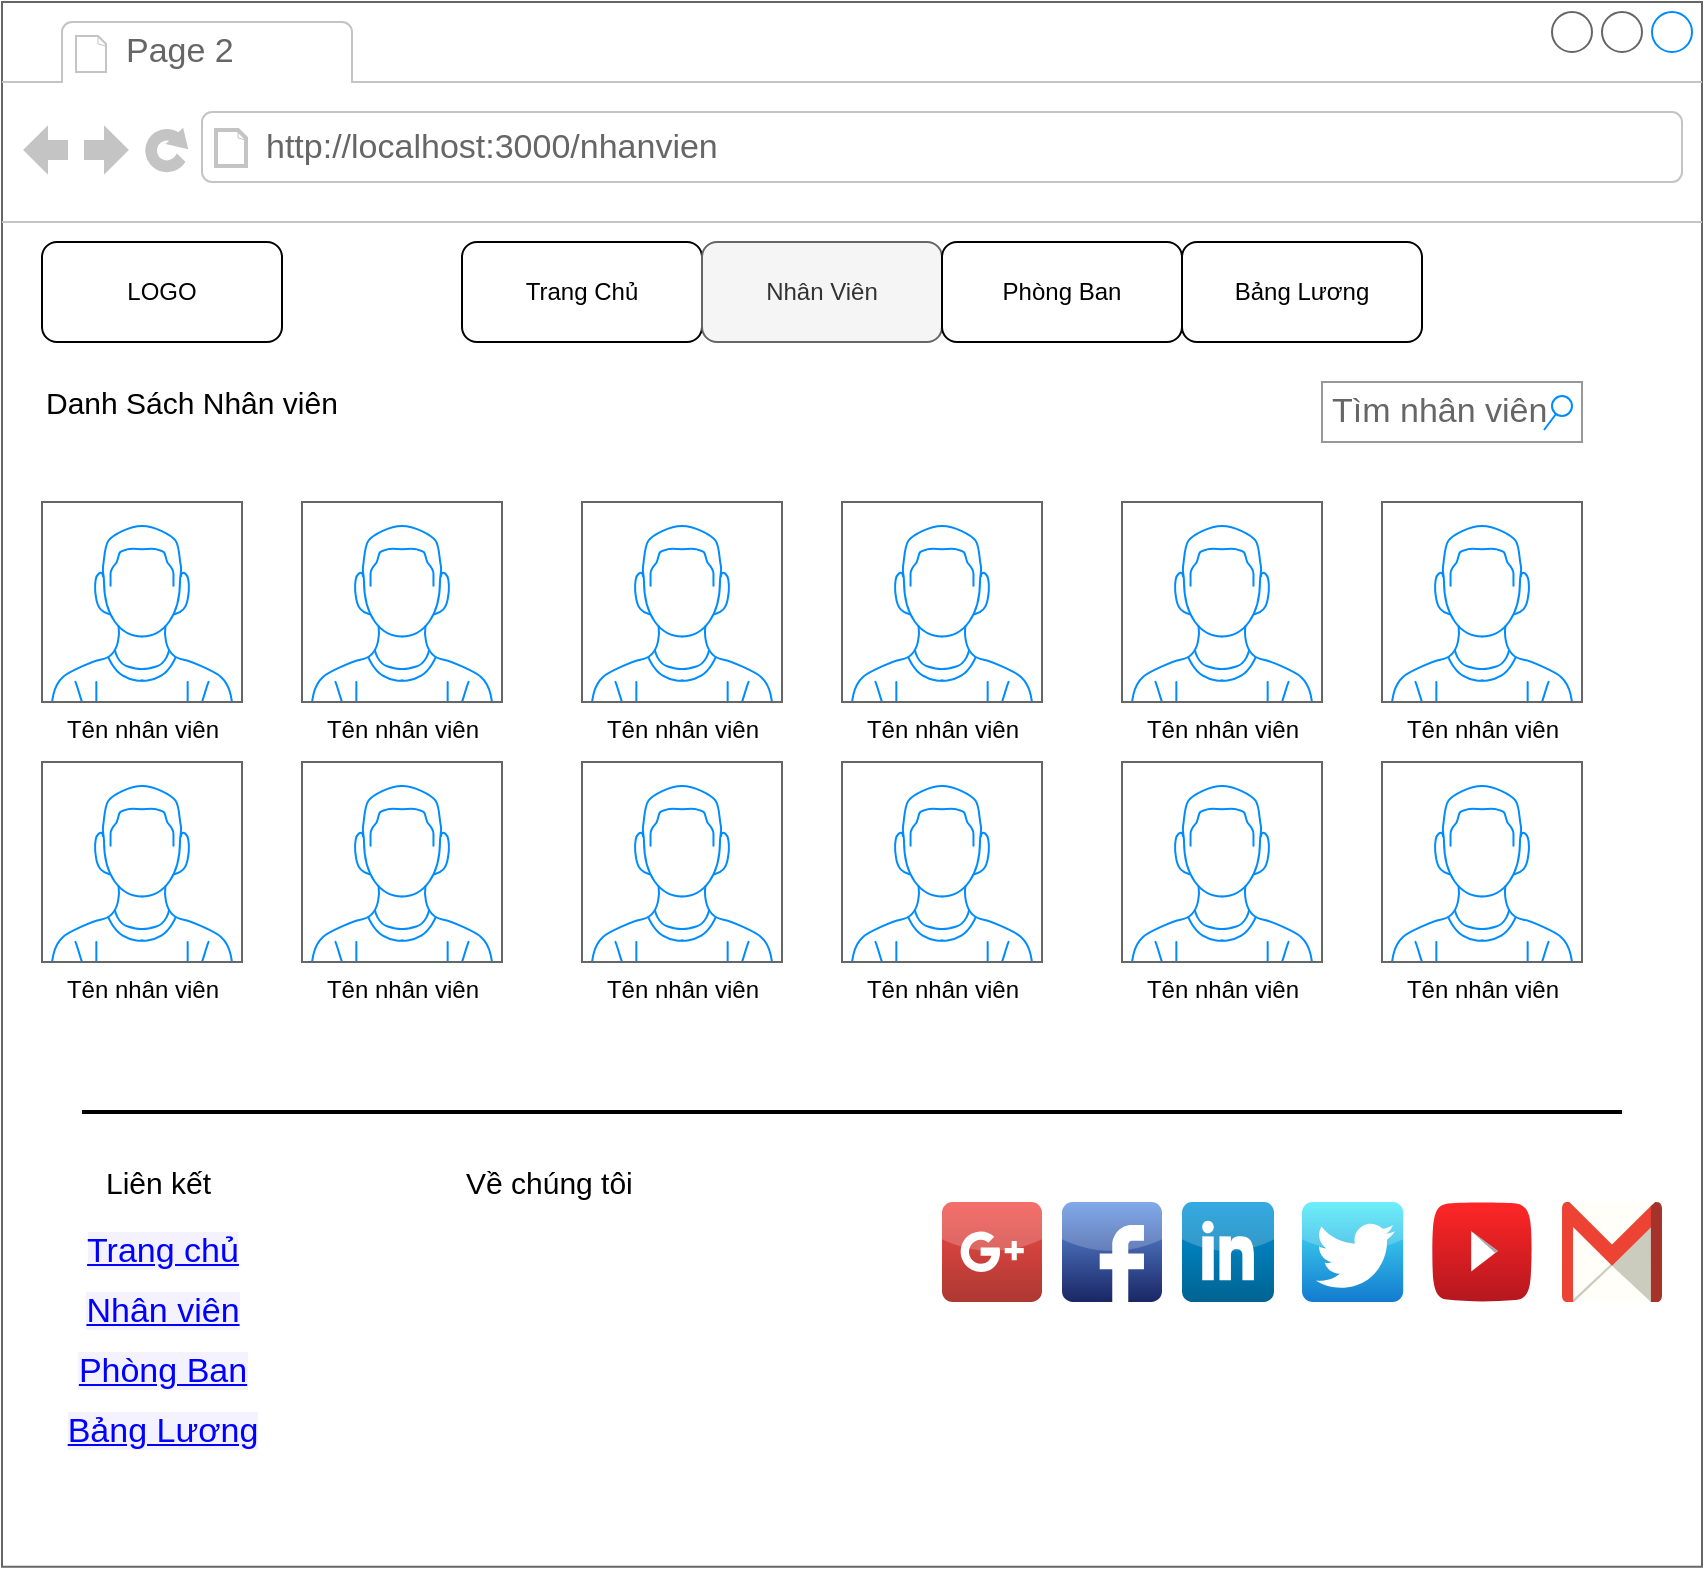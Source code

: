 <mxfile>
    <diagram id="uOpMOtsDTDhDNFPdI-n_" name="Page-1">
        <mxGraphModel dx="1204" dy="431" grid="1" gridSize="10" guides="1" tooltips="1" connect="1" arrows="1" fold="1" page="1" pageScale="1" pageWidth="850" pageHeight="1100" math="0" shadow="0">
            <root>
                <mxCell id="0"/>
                <mxCell id="1" parent="0"/>
                <mxCell id="3" value="" style="strokeWidth=1;shadow=0;dashed=0;align=center;html=1;shape=mxgraph.mockup.containers.browserWindow;rSize=0;strokeColor=#666666;strokeColor2=#008cff;strokeColor3=#c4c4c4;mainText=,;recursiveResize=0;" vertex="1" parent="1">
                    <mxGeometry x="10" y="50" width="850" height="782.4" as="geometry"/>
                </mxCell>
                <mxCell id="4" value="Page 2" style="strokeWidth=1;shadow=0;dashed=0;align=center;html=1;shape=mxgraph.mockup.containers.anchor;fontSize=17;fontColor=#666666;align=left;" vertex="1" parent="3">
                    <mxGeometry x="60" y="12" width="110" height="26" as="geometry"/>
                </mxCell>
                <mxCell id="5" value="http://localhost:3000/nhanvien" style="strokeWidth=1;shadow=0;dashed=0;align=center;html=1;shape=mxgraph.mockup.containers.anchor;rSize=0;fontSize=17;fontColor=#666666;align=left;" vertex="1" parent="3">
                    <mxGeometry x="130" y="60" width="250" height="26" as="geometry"/>
                </mxCell>
                <mxCell id="6" value="LOGO" style="rounded=1;whiteSpace=wrap;html=1;" vertex="1" parent="3">
                    <mxGeometry x="20" y="120" width="120" height="50" as="geometry"/>
                </mxCell>
                <mxCell id="7" value="Trang Chủ" style="rounded=1;whiteSpace=wrap;html=1;" vertex="1" parent="3">
                    <mxGeometry x="230" y="120" width="120" height="50" as="geometry"/>
                </mxCell>
                <mxCell id="9" value="Nhân Viên" style="rounded=1;whiteSpace=wrap;html=1;fillColor=#f5f5f5;fontColor=#333333;strokeColor=#666666;" vertex="1" parent="3">
                    <mxGeometry x="350" y="120" width="120" height="50" as="geometry"/>
                </mxCell>
                <mxCell id="8" value="Phòng Ban" style="rounded=1;whiteSpace=wrap;html=1;" vertex="1" parent="3">
                    <mxGeometry x="470" y="120" width="120" height="50" as="geometry"/>
                </mxCell>
                <mxCell id="10" value="Bảng Lương" style="rounded=1;whiteSpace=wrap;html=1;" vertex="1" parent="3">
                    <mxGeometry x="590" y="120" width="120" height="50" as="geometry"/>
                </mxCell>
                <mxCell id="18" value="Tên nhân viên" style="verticalLabelPosition=bottom;shadow=0;dashed=0;align=center;html=1;verticalAlign=top;strokeWidth=1;shape=mxgraph.mockup.containers.userMale;strokeColor=#666666;strokeColor2=#008cff;" vertex="1" parent="3">
                    <mxGeometry x="150" y="250" width="100" height="100" as="geometry"/>
                </mxCell>
                <mxCell id="24" value="Tên nhân viên" style="verticalLabelPosition=bottom;shadow=0;dashed=0;align=center;html=1;verticalAlign=top;strokeWidth=1;shape=mxgraph.mockup.containers.userMale;strokeColor=#666666;strokeColor2=#008cff;" vertex="1" parent="3">
                    <mxGeometry x="420" y="250" width="100" height="100" as="geometry"/>
                </mxCell>
                <mxCell id="23" value="Tên nhân viên" style="verticalLabelPosition=bottom;shadow=0;dashed=0;align=center;html=1;verticalAlign=top;strokeWidth=1;shape=mxgraph.mockup.containers.userMale;strokeColor=#666666;strokeColor2=#008cff;" vertex="1" parent="3">
                    <mxGeometry x="290" y="250" width="100" height="100" as="geometry"/>
                </mxCell>
                <mxCell id="22" value="Tên nhân viên" style="verticalLabelPosition=bottom;shadow=0;dashed=0;align=center;html=1;verticalAlign=top;strokeWidth=1;shape=mxgraph.mockup.containers.userMale;strokeColor=#666666;strokeColor2=#008cff;" vertex="1" parent="3">
                    <mxGeometry x="560" y="250" width="100" height="100" as="geometry"/>
                </mxCell>
                <mxCell id="21" value="Tên nhân viên" style="verticalLabelPosition=bottom;shadow=0;dashed=0;align=center;html=1;verticalAlign=top;strokeWidth=1;shape=mxgraph.mockup.containers.userMale;strokeColor=#666666;strokeColor2=#008cff;" vertex="1" parent="3">
                    <mxGeometry x="690" y="250" width="100" height="100" as="geometry"/>
                </mxCell>
                <mxCell id="20" value="Tên nhân viên" style="verticalLabelPosition=bottom;shadow=0;dashed=0;align=center;html=1;verticalAlign=top;strokeWidth=1;shape=mxgraph.mockup.containers.userMale;strokeColor=#666666;strokeColor2=#008cff;" vertex="1" parent="3">
                    <mxGeometry x="560" y="380" width="100" height="100" as="geometry"/>
                </mxCell>
                <mxCell id="19" value="Tên nhân viên" style="verticalLabelPosition=bottom;shadow=0;dashed=0;align=center;html=1;verticalAlign=top;strokeWidth=1;shape=mxgraph.mockup.containers.userMale;strokeColor=#666666;strokeColor2=#008cff;" vertex="1" parent="3">
                    <mxGeometry x="20" y="250" width="100" height="100" as="geometry"/>
                </mxCell>
                <mxCell id="28" value="Tên nhân viên" style="verticalLabelPosition=bottom;shadow=0;dashed=0;align=center;html=1;verticalAlign=top;strokeWidth=1;shape=mxgraph.mockup.containers.userMale;strokeColor=#666666;strokeColor2=#008cff;" vertex="1" parent="3">
                    <mxGeometry x="20" y="380" width="100" height="100" as="geometry"/>
                </mxCell>
                <mxCell id="27" value="Tên nhân viên" style="verticalLabelPosition=bottom;shadow=0;dashed=0;align=center;html=1;verticalAlign=top;strokeWidth=1;shape=mxgraph.mockup.containers.userMale;strokeColor=#666666;strokeColor2=#008cff;" vertex="1" parent="3">
                    <mxGeometry x="150" y="380" width="100" height="100" as="geometry"/>
                </mxCell>
                <mxCell id="26" value="Tên nhân viên" style="verticalLabelPosition=bottom;shadow=0;dashed=0;align=center;html=1;verticalAlign=top;strokeWidth=1;shape=mxgraph.mockup.containers.userMale;strokeColor=#666666;strokeColor2=#008cff;" vertex="1" parent="3">
                    <mxGeometry x="290" y="380" width="100" height="100" as="geometry"/>
                </mxCell>
                <mxCell id="25" value="Tên nhân viên" style="verticalLabelPosition=bottom;shadow=0;dashed=0;align=center;html=1;verticalAlign=top;strokeWidth=1;shape=mxgraph.mockup.containers.userMale;strokeColor=#666666;strokeColor2=#008cff;" vertex="1" parent="3">
                    <mxGeometry x="420" y="380" width="100" height="100" as="geometry"/>
                </mxCell>
                <mxCell id="29" value="Tên nhân viên" style="verticalLabelPosition=bottom;shadow=0;dashed=0;align=center;html=1;verticalAlign=top;strokeWidth=1;shape=mxgraph.mockup.containers.userMale;strokeColor=#666666;strokeColor2=#008cff;" vertex="1" parent="3">
                    <mxGeometry x="690" y="380" width="100" height="100" as="geometry"/>
                </mxCell>
                <mxCell id="32" value="Tìm nhân viên" style="strokeWidth=1;shadow=0;dashed=0;align=center;html=1;shape=mxgraph.mockup.forms.searchBox;strokeColor=#999999;mainText=;strokeColor2=#008cff;fontColor=#666666;fontSize=17;align=left;spacingLeft=3;" vertex="1" parent="3">
                    <mxGeometry x="660" y="190" width="130" height="30" as="geometry"/>
                </mxCell>
                <mxCell id="33" value="" style="line;strokeWidth=2;html=1;" vertex="1" parent="3">
                    <mxGeometry x="40" y="550" width="770" height="10" as="geometry"/>
                </mxCell>
                <mxCell id="34" value="&lt;font style=&quot;font-size: 15px&quot;&gt;Danh Sách Nhân viên&lt;/font&gt;" style="text;spacingTop=-5;whiteSpace=wrap;html=1;align=left;fontSize=12;fontFamily=Helvetica;fillColor=none;strokeColor=none;" vertex="1" parent="3">
                    <mxGeometry x="20" y="190" width="160" height="50" as="geometry"/>
                </mxCell>
                <mxCell id="35" value="&lt;font style=&quot;font-size: 15px&quot;&gt;Liên kết&lt;/font&gt;" style="text;spacingTop=-5;whiteSpace=wrap;html=1;align=left;fontSize=12;fontFamily=Helvetica;fillColor=none;strokeColor=none;" vertex="1" parent="3">
                    <mxGeometry x="50" y="580" width="160" height="20" as="geometry"/>
                </mxCell>
                <mxCell id="36" value="&lt;font style=&quot;font-size: 15px&quot;&gt;Về chúng tôi&lt;/font&gt;" style="text;spacingTop=-5;whiteSpace=wrap;html=1;align=left;fontSize=12;fontFamily=Helvetica;fillColor=none;strokeColor=none;" vertex="1" parent="3">
                    <mxGeometry x="230" y="580" width="160" height="20" as="geometry"/>
                </mxCell>
                <mxCell id="37" value="&lt;span style=&quot;background-color: rgb(244 , 242 , 255)&quot;&gt;Trang chủ&lt;/span&gt;" style="shape=rectangle;strokeColor=none;fillColor=none;linkText=;fontSize=17;fontColor=#0000ff;fontStyle=4;html=1;align=center;" vertex="1" parent="3">
                    <mxGeometry x="5" y="610" width="150" height="30" as="geometry"/>
                </mxCell>
                <mxCell id="43" value="&lt;span style=&quot;background-color: rgb(244 , 242 , 255)&quot;&gt;Nhân viên&lt;/span&gt;" style="shape=rectangle;strokeColor=none;fillColor=none;linkText=;fontSize=17;fontColor=#0000ff;fontStyle=4;html=1;align=center;" vertex="1" parent="3">
                    <mxGeometry x="5" y="640" width="150" height="30" as="geometry"/>
                </mxCell>
                <mxCell id="44" value="&lt;span style=&quot;background-color: rgb(244 , 242 , 255)&quot;&gt;Phòng Ban&lt;/span&gt;" style="shape=rectangle;strokeColor=none;fillColor=none;linkText=;fontSize=17;fontColor=#0000ff;fontStyle=4;html=1;align=center;" vertex="1" parent="3">
                    <mxGeometry x="5" y="670" width="150" height="30" as="geometry"/>
                </mxCell>
                <mxCell id="45" value="&lt;span style=&quot;background-color: rgb(244 , 242 , 255)&quot;&gt;Bảng Lương&lt;/span&gt;" style="shape=rectangle;strokeColor=none;fillColor=none;linkText=;fontSize=17;fontColor=#0000ff;fontStyle=4;html=1;align=center;" vertex="1" parent="3">
                    <mxGeometry x="5" y="700" width="150" height="30" as="geometry"/>
                </mxCell>
                <mxCell id="47" value="" style="dashed=0;outlineConnect=0;html=1;align=center;labelPosition=center;verticalLabelPosition=bottom;verticalAlign=top;shape=mxgraph.webicons.google_plus;fillColor=#F24B46;gradientColor=#AD3832;labelBackgroundColor=#F4F2FF;fontSize=15;fontColor=#0000FF;" vertex="1" parent="3">
                    <mxGeometry x="470" y="600" width="50" height="50" as="geometry"/>
                </mxCell>
                <mxCell id="48" value="" style="dashed=0;outlineConnect=0;html=1;align=center;labelPosition=center;verticalLabelPosition=bottom;verticalAlign=top;shape=mxgraph.webicons.facebook;fillColor=#6294E4;gradientColor=#1A2665;labelBackgroundColor=#F4F2FF;fontSize=15;fontColor=#0000FF;" vertex="1" parent="3">
                    <mxGeometry x="530" y="600" width="50" height="50" as="geometry"/>
                </mxCell>
                <mxCell id="49" value="" style="dashed=0;outlineConnect=0;html=1;align=center;labelPosition=center;verticalLabelPosition=bottom;verticalAlign=top;shape=mxgraph.webicons.linkedin;fillColor=#0095DB;gradientColor=#006391;labelBackgroundColor=#F4F2FF;fontSize=15;fontColor=#0000FF;" vertex="1" parent="3">
                    <mxGeometry x="590" y="600" width="46" height="50" as="geometry"/>
                </mxCell>
                <mxCell id="50" value="" style="dashed=0;outlineConnect=0;html=1;align=center;labelPosition=center;verticalLabelPosition=bottom;verticalAlign=top;shape=mxgraph.webicons.twitter;fillColor=#49EAF7;gradientColor=#137BD0;labelBackgroundColor=#F4F2FF;fontSize=15;fontColor=#0000FF;" vertex="1" parent="3">
                    <mxGeometry x="650.0" y="600" width="50.6" height="50" as="geometry"/>
                </mxCell>
                <mxCell id="51" value="" style="dashed=0;outlineConnect=0;html=1;align=center;labelPosition=center;verticalLabelPosition=bottom;verticalAlign=top;shape=mxgraph.weblogos.youtube_2;fillColor=#FF2626;gradientColor=#B5171F;labelBackgroundColor=#F4F2FF;fontSize=15;fontColor=#0000FF;" vertex="1" parent="3">
                    <mxGeometry x="715" y="600" width="50" height="50" as="geometry"/>
                </mxCell>
                <mxCell id="52" value="" style="dashed=0;outlineConnect=0;html=1;align=center;labelPosition=center;verticalLabelPosition=bottom;verticalAlign=top;shape=mxgraph.weblogos.gmail;labelBackgroundColor=#F4F2FF;fontSize=15;fontColor=#0000FF;" vertex="1" parent="3">
                    <mxGeometry x="780" y="600" width="50" height="50" as="geometry"/>
                </mxCell>
            </root>
        </mxGraphModel>
    </diagram>
</mxfile>